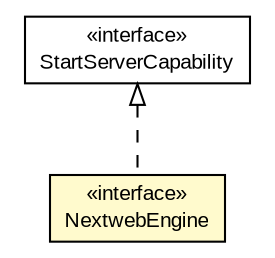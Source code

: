 #!/usr/local/bin/dot
#
# Class diagram 
# Generated by UMLGraph version 5.1 (http://www.umlgraph.org/)
#

digraph G {
	edge [fontname="arial",fontsize=10,labelfontname="arial",labelfontsize=10];
	node [fontname="arial",fontsize=10,shape=plaintext];
	nodesep=0.25;
	ranksep=0.5;
	// io.nextweb.engine.NextwebEngine
	c7451 [label=<<table title="io.nextweb.engine.NextwebEngine" border="0" cellborder="1" cellspacing="0" cellpadding="2" port="p" bgcolor="lemonChiffon" href="./NextwebEngine.html">
		<tr><td><table border="0" cellspacing="0" cellpadding="1">
<tr><td align="center" balign="center"> &#171;interface&#187; </td></tr>
<tr><td align="center" balign="center"> NextwebEngine </td></tr>
		</table></td></tr>
		</table>>, fontname="arial", fontcolor="black", fontsize=10.0];
	// io.nextweb.engine.StartServerCapability
	c7453 [label=<<table title="io.nextweb.engine.StartServerCapability" border="0" cellborder="1" cellspacing="0" cellpadding="2" port="p" href="./StartServerCapability.html">
		<tr><td><table border="0" cellspacing="0" cellpadding="1">
<tr><td align="center" balign="center"> &#171;interface&#187; </td></tr>
<tr><td align="center" balign="center"> StartServerCapability </td></tr>
		</table></td></tr>
		</table>>, fontname="arial", fontcolor="black", fontsize=10.0];
	//io.nextweb.engine.NextwebEngine implements io.nextweb.engine.StartServerCapability
	c7453:p -> c7451:p [dir=back,arrowtail=empty,style=dashed];
}

